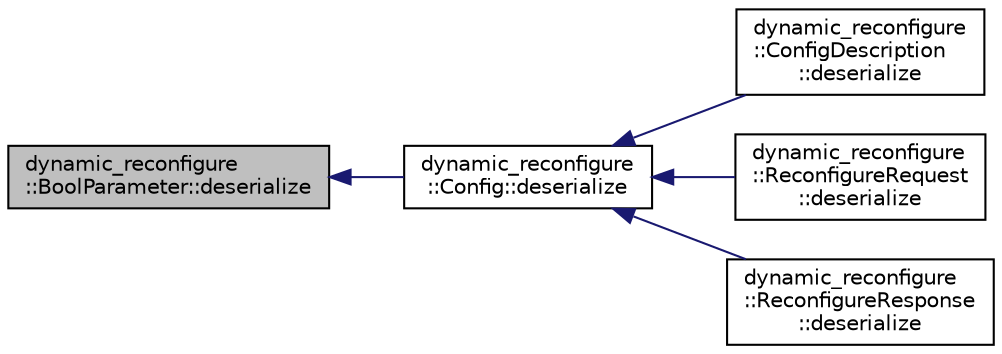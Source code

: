 digraph "dynamic_reconfigure::BoolParameter::deserialize"
{
  edge [fontname="Helvetica",fontsize="10",labelfontname="Helvetica",labelfontsize="10"];
  node [fontname="Helvetica",fontsize="10",shape=record];
  rankdir="LR";
  Node1 [label="dynamic_reconfigure\l::BoolParameter::deserialize",height=0.2,width=0.4,color="black", fillcolor="grey75", style="filled" fontcolor="black"];
  Node1 -> Node2 [dir="back",color="midnightblue",fontsize="10",style="solid",fontname="Helvetica"];
  Node2 [label="dynamic_reconfigure\l::Config::deserialize",height=0.2,width=0.4,color="black", fillcolor="white", style="filled",URL="$classdynamic__reconfigure_1_1_config.html#a0574c2a01db9a9cf0f6aac47b9ef434e"];
  Node2 -> Node3 [dir="back",color="midnightblue",fontsize="10",style="solid",fontname="Helvetica"];
  Node3 [label="dynamic_reconfigure\l::ConfigDescription\l::deserialize",height=0.2,width=0.4,color="black", fillcolor="white", style="filled",URL="$classdynamic__reconfigure_1_1_config_description.html#ac7fc5a5d4b31b9637fab11fd503fcaf9"];
  Node2 -> Node4 [dir="back",color="midnightblue",fontsize="10",style="solid",fontname="Helvetica"];
  Node4 [label="dynamic_reconfigure\l::ReconfigureRequest\l::deserialize",height=0.2,width=0.4,color="black", fillcolor="white", style="filled",URL="$classdynamic__reconfigure_1_1_reconfigure_request.html#a28408e3ec791e4238ed553a0d558602f"];
  Node2 -> Node5 [dir="back",color="midnightblue",fontsize="10",style="solid",fontname="Helvetica"];
  Node5 [label="dynamic_reconfigure\l::ReconfigureResponse\l::deserialize",height=0.2,width=0.4,color="black", fillcolor="white", style="filled",URL="$classdynamic__reconfigure_1_1_reconfigure_response.html#aaf07d2872d5e88a833154fafc20f09ad"];
}
